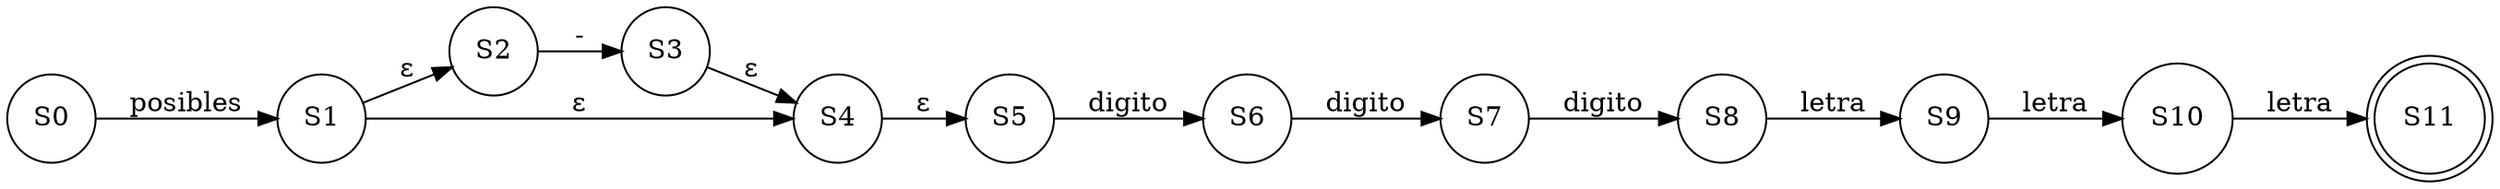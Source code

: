 digraph grafica{
rankdir=LR;
forcelabels= true;
node [shape = circle];
S0;
S1;
S2;
S3;
S4;
S5;
S6;
S7;
S8;
S9;
S10;
S11[shape = doublecircle];
S0->S1[label="posibles"]
S1->S2[label="ε"]
S1->S4[label="ε"]
S2->S3[label="-"]
S3->S4[label="ε"]
S4->S5[label="ε"]
S5->S6[label="digito"]
S6->S7[label="digito"]
S7->S8[label="digito"]
S8->S9[label="letra"]
S9->S10[label="letra"]
S10->S11[label="letra"]

}